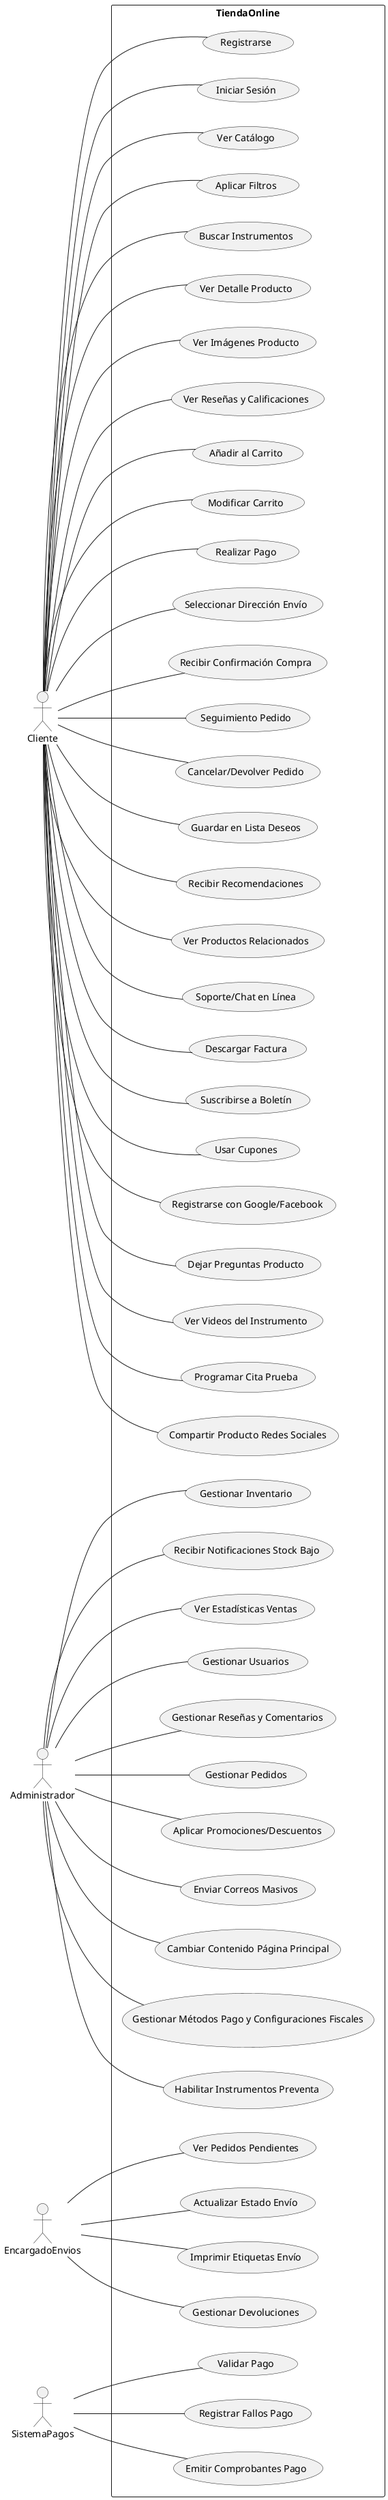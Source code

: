 ' Title: Diagrama de Casos de Uso para una Tienda Online de Instrumentos Musicales

@startuml
left to right direction

actor Cliente
actor Administrador
actor EncargadoEnvios
actor SistemaPagos

rectangle TiendaOnline {

    Cliente -- (Registrarse)
    Cliente -- (Iniciar Sesión)
    Cliente -- (Ver Catálogo)
    Cliente -- (Aplicar Filtros)
    Cliente -- (Buscar Instrumentos)
    Cliente -- (Ver Detalle Producto)
    Cliente -- (Ver Imágenes Producto)
    Cliente -- (Ver Reseñas y Calificaciones)
    Cliente -- (Añadir al Carrito)
    Cliente -- (Modificar Carrito)
    Cliente -- (Realizar Pago)
    Cliente -- (Seleccionar Dirección Envío)
    Cliente -- (Recibir Confirmación Compra)
    Cliente -- (Seguimiento Pedido)
    Cliente -- (Cancelar/Devolver Pedido)
    Cliente -- (Guardar en Lista Deseos)
    Cliente -- (Recibir Recomendaciones)
    Cliente -- (Ver Productos Relacionados)
    Cliente -- (Soporte/Chat en Línea)
    Cliente -- (Descargar Factura)
    Cliente -- (Suscribirse a Boletín)
    Cliente -- (Usar Cupones)
    Cliente -- (Registrarse con Google/Facebook)
    Cliente -- (Dejar Preguntas Producto)
    Cliente -- (Ver Videos del Instrumento)
    Cliente -- (Programar Cita Prueba)
    Cliente -- (Compartir Producto Redes Sociales)


    Administrador -- (Gestionar Inventario)
    Administrador -- (Recibir Notificaciones Stock Bajo)
    Administrador -- (Ver Estadísticas Ventas)
    Administrador -- (Gestionar Usuarios)
    Administrador -- (Gestionar Reseñas y Comentarios)
    Administrador -- (Gestionar Pedidos)
    Administrador -- (Aplicar Promociones/Descuentos)
    Administrador -- (Enviar Correos Masivos)
    Administrador -- (Cambiar Contenido Página Principal)
    Administrador -- (Gestionar Métodos Pago y Configuraciones Fiscales)
    Administrador -- (Habilitar Instrumentos Preventa)

    EncargadoEnvios -- (Ver Pedidos Pendientes)
    EncargadoEnvios -- (Actualizar Estado Envío)
    EncargadoEnvios -- (Imprimir Etiquetas Envío)
    EncargadoEnvios -- (Gestionar Devoluciones)

    SistemaPagos -- (Validar Pago)
    SistemaPagos -- (Registrar Fallos Pago)
    SistemaPagos -- (Emitir Comprobantes Pago)

}

@enduml